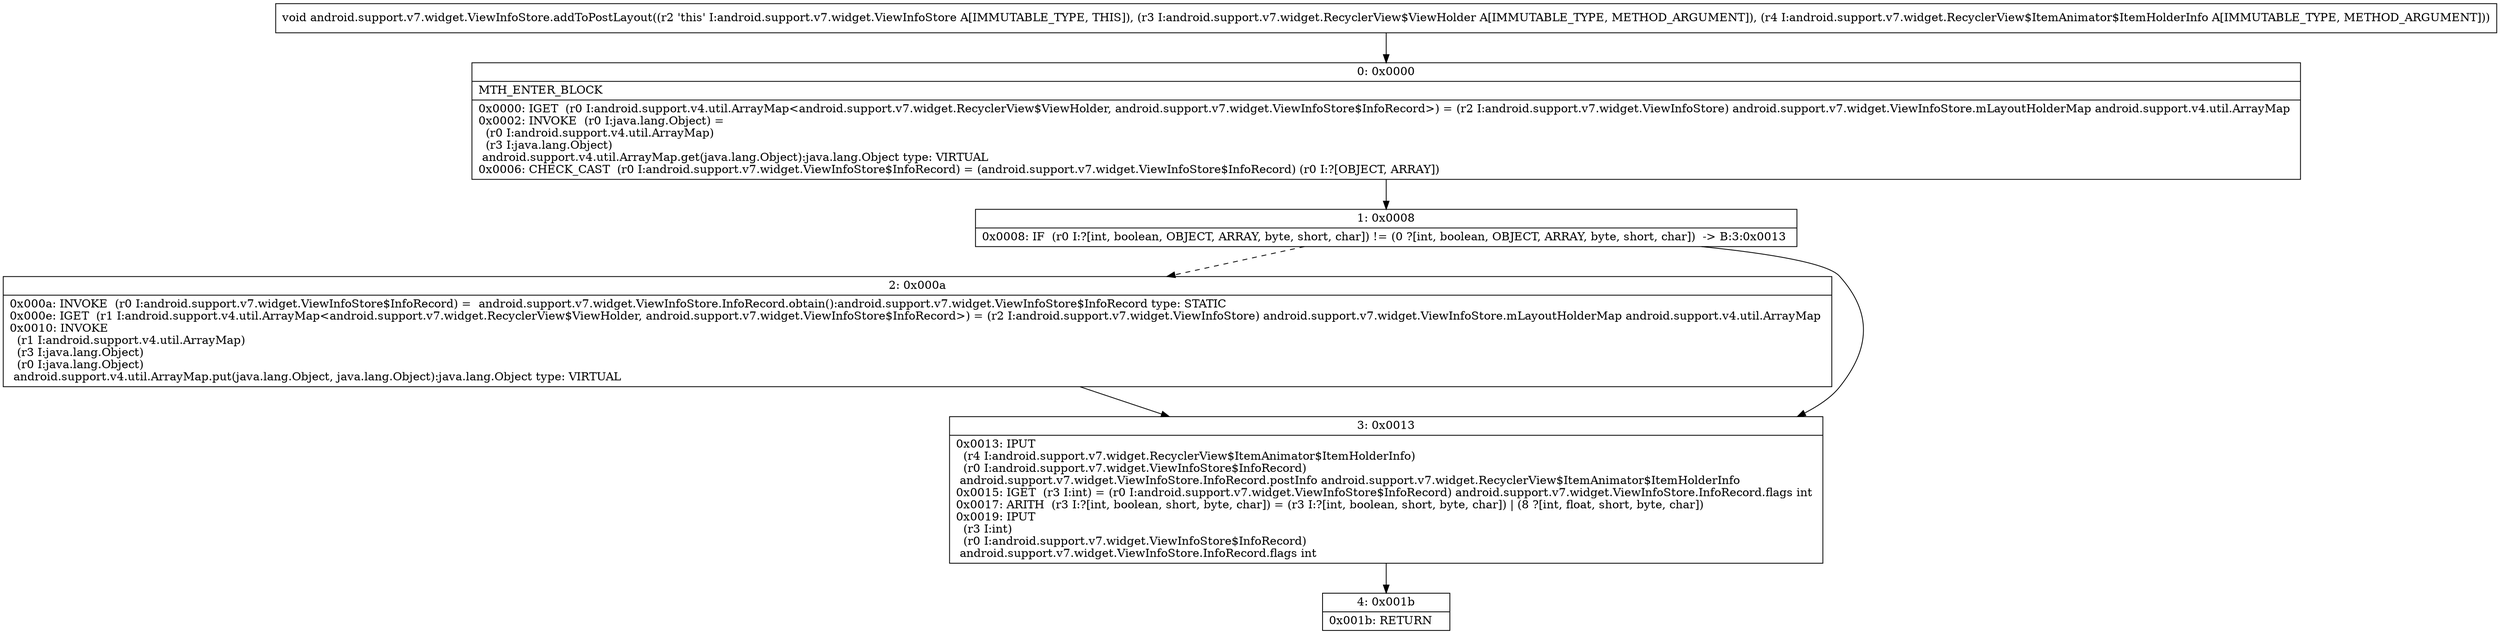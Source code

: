 digraph "CFG forandroid.support.v7.widget.ViewInfoStore.addToPostLayout(Landroid\/support\/v7\/widget\/RecyclerView$ViewHolder;Landroid\/support\/v7\/widget\/RecyclerView$ItemAnimator$ItemHolderInfo;)V" {
Node_0 [shape=record,label="{0\:\ 0x0000|MTH_ENTER_BLOCK\l|0x0000: IGET  (r0 I:android.support.v4.util.ArrayMap\<android.support.v7.widget.RecyclerView$ViewHolder, android.support.v7.widget.ViewInfoStore$InfoRecord\>) = (r2 I:android.support.v7.widget.ViewInfoStore) android.support.v7.widget.ViewInfoStore.mLayoutHolderMap android.support.v4.util.ArrayMap \l0x0002: INVOKE  (r0 I:java.lang.Object) = \l  (r0 I:android.support.v4.util.ArrayMap)\l  (r3 I:java.lang.Object)\l android.support.v4.util.ArrayMap.get(java.lang.Object):java.lang.Object type: VIRTUAL \l0x0006: CHECK_CAST  (r0 I:android.support.v7.widget.ViewInfoStore$InfoRecord) = (android.support.v7.widget.ViewInfoStore$InfoRecord) (r0 I:?[OBJECT, ARRAY]) \l}"];
Node_1 [shape=record,label="{1\:\ 0x0008|0x0008: IF  (r0 I:?[int, boolean, OBJECT, ARRAY, byte, short, char]) != (0 ?[int, boolean, OBJECT, ARRAY, byte, short, char])  \-\> B:3:0x0013 \l}"];
Node_2 [shape=record,label="{2\:\ 0x000a|0x000a: INVOKE  (r0 I:android.support.v7.widget.ViewInfoStore$InfoRecord) =  android.support.v7.widget.ViewInfoStore.InfoRecord.obtain():android.support.v7.widget.ViewInfoStore$InfoRecord type: STATIC \l0x000e: IGET  (r1 I:android.support.v4.util.ArrayMap\<android.support.v7.widget.RecyclerView$ViewHolder, android.support.v7.widget.ViewInfoStore$InfoRecord\>) = (r2 I:android.support.v7.widget.ViewInfoStore) android.support.v7.widget.ViewInfoStore.mLayoutHolderMap android.support.v4.util.ArrayMap \l0x0010: INVOKE  \l  (r1 I:android.support.v4.util.ArrayMap)\l  (r3 I:java.lang.Object)\l  (r0 I:java.lang.Object)\l android.support.v4.util.ArrayMap.put(java.lang.Object, java.lang.Object):java.lang.Object type: VIRTUAL \l}"];
Node_3 [shape=record,label="{3\:\ 0x0013|0x0013: IPUT  \l  (r4 I:android.support.v7.widget.RecyclerView$ItemAnimator$ItemHolderInfo)\l  (r0 I:android.support.v7.widget.ViewInfoStore$InfoRecord)\l android.support.v7.widget.ViewInfoStore.InfoRecord.postInfo android.support.v7.widget.RecyclerView$ItemAnimator$ItemHolderInfo \l0x0015: IGET  (r3 I:int) = (r0 I:android.support.v7.widget.ViewInfoStore$InfoRecord) android.support.v7.widget.ViewInfoStore.InfoRecord.flags int \l0x0017: ARITH  (r3 I:?[int, boolean, short, byte, char]) = (r3 I:?[int, boolean, short, byte, char]) \| (8 ?[int, float, short, byte, char]) \l0x0019: IPUT  \l  (r3 I:int)\l  (r0 I:android.support.v7.widget.ViewInfoStore$InfoRecord)\l android.support.v7.widget.ViewInfoStore.InfoRecord.flags int \l}"];
Node_4 [shape=record,label="{4\:\ 0x001b|0x001b: RETURN   \l}"];
MethodNode[shape=record,label="{void android.support.v7.widget.ViewInfoStore.addToPostLayout((r2 'this' I:android.support.v7.widget.ViewInfoStore A[IMMUTABLE_TYPE, THIS]), (r3 I:android.support.v7.widget.RecyclerView$ViewHolder A[IMMUTABLE_TYPE, METHOD_ARGUMENT]), (r4 I:android.support.v7.widget.RecyclerView$ItemAnimator$ItemHolderInfo A[IMMUTABLE_TYPE, METHOD_ARGUMENT])) }"];
MethodNode -> Node_0;
Node_0 -> Node_1;
Node_1 -> Node_2[style=dashed];
Node_1 -> Node_3;
Node_2 -> Node_3;
Node_3 -> Node_4;
}

